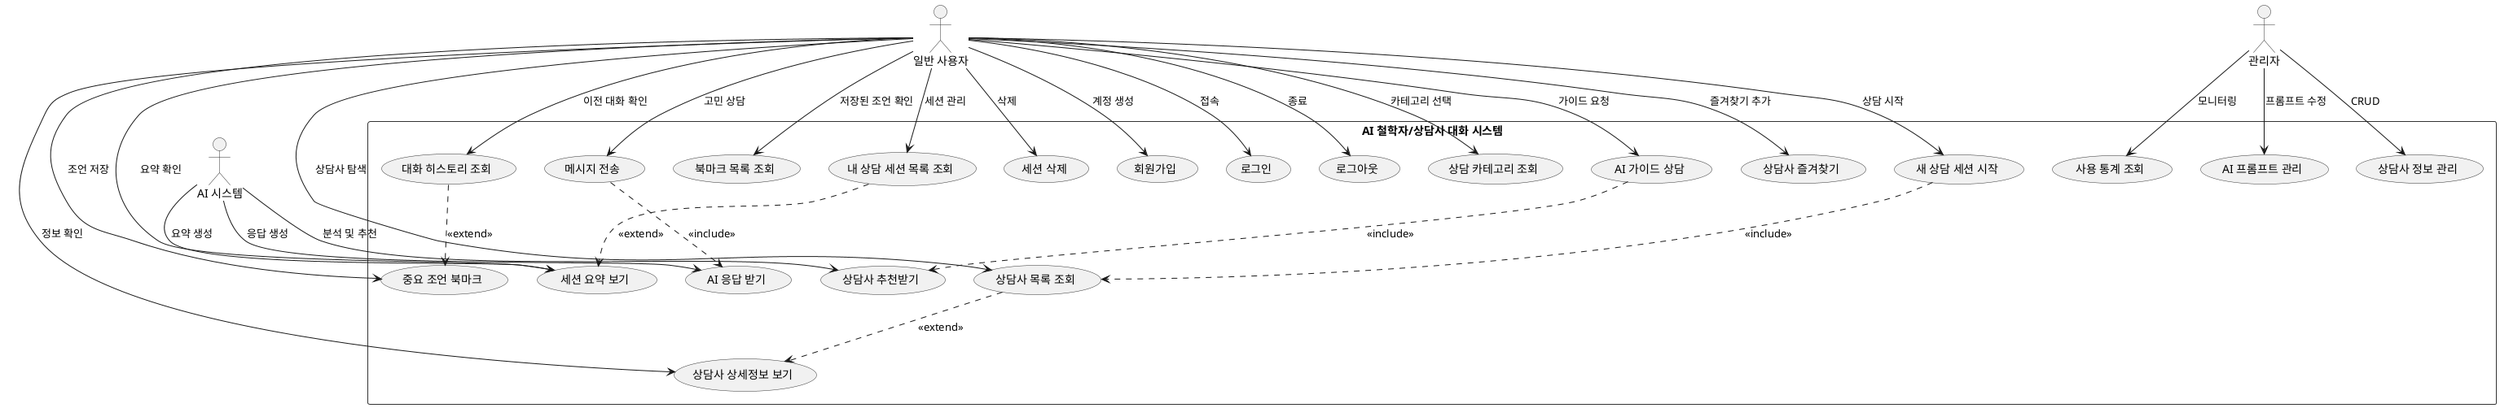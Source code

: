 @startuml AI-Counseling-Use-Case-Diagram
!define RECTANGLE class

' 스타일 설정
skinparam packageStyle rectangle
skinparam shadowing false
skinparam actorBorderColor #333333
skinparam usecaseBorderColor #333333
skinparam packageBorderColor #333333

' 액터 정의
actor "일반 사용자" as User
actor "AI 시스템" as AI
actor "관리자" as Admin

' 시스템 경계
rectangle "AI 철학자/상담사 대화 시스템" {
    ' 인증 관련
    usecase "회원가입" as UC1
    usecase "로그인" as UC2
    usecase "로그아웃" as UC3
    
    ' 상담사 선택 관련
    usecase "상담 카테고리 조회" as UC4
    usecase "상담사 목록 조회" as UC5
    usecase "상담사 상세정보 보기" as UC6
    usecase "AI 가이드 상담" as UC7
    usecase "상담사 추천받기" as UC8
    usecase "상담사 즐겨찾기" as UC9
    
    ' 대화 관련
    usecase "새 상담 세션 시작" as UC10
    usecase "메시지 전송" as UC11
    usecase "AI 응답 받기" as UC12
    usecase "대화 히스토리 조회" as UC13
    usecase "중요 조언 북마크" as UC14
    usecase "북마크 목록 조회" as UC15
    
    ' 세션 관리
    usecase "내 상담 세션 목록 조회" as UC16
    usecase "세션 요약 보기" as UC17
    usecase "세션 삭제" as UC18
    
    ' 관리자 기능
    usecase "상담사 정보 관리" as UC19
    usecase "사용 통계 조회" as UC20
    usecase "AI 프롬프트 관리" as UC21
}

' 사용자와 유스케이스 연결
User --> UC1 : 계정 생성
User --> UC2 : 접속
User --> UC3 : 종료

User --> UC4 : 카테고리 선택
User --> UC5 : 상담사 탐색
User --> UC6 : 정보 확인
User --> UC7 : 가이드 요청
User --> UC9 : 즐겨찾기 추가

User --> UC10 : 상담 시작
User --> UC11 : 고민 상담
User --> UC13 : 이전 대화 확인
User --> UC14 : 조언 저장
User --> UC15 : 저장된 조언 확인

User --> UC16 : 세션 관리
User --> UC17 : 요약 확인
User --> UC18 : 삭제

' AI 시스템과 유스케이스 연결
AI --> UC8 : 분석 및 추천
AI --> UC12 : 응답 생성
AI --> UC17 : 요약 생성

' 관리자와 유스케이스 연결
Admin --> UC19 : CRUD
Admin --> UC20 : 모니터링
Admin --> UC21 : 프롬프트 수정

' include 관계 (필수 포함)
UC7 ..> UC8 : <<include>>
UC10 ..> UC5 : <<include>>
UC11 ..> UC12 : <<include>>

' extend 관계 (선택적 확장)
UC5 ..> UC6 : <<extend>>
UC13 ..> UC14 : <<extend>>
UC16 ..> UC17 : <<extend>>

@enduml